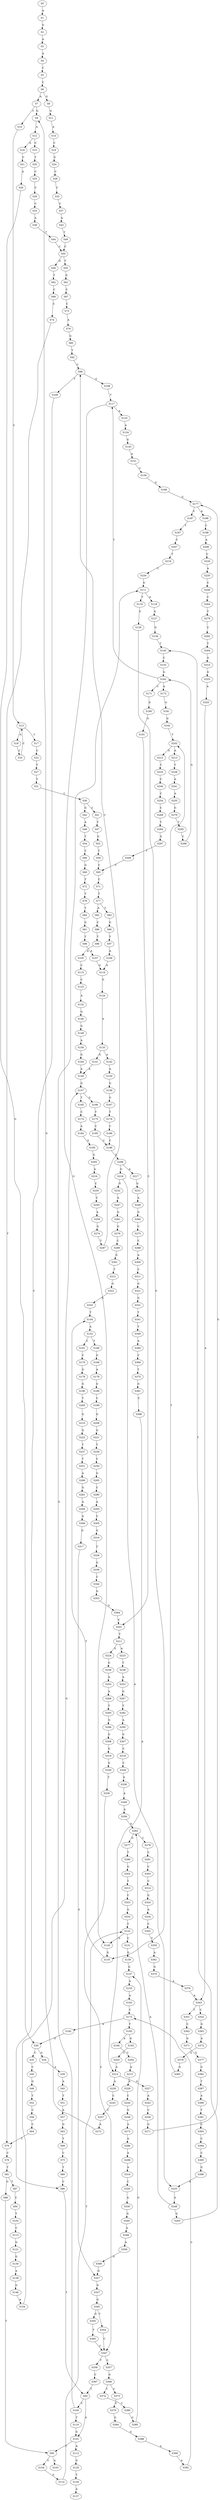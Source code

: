 strict digraph  {
	S0 -> S1 [ label = A ];
	S1 -> S2 [ label = G ];
	S2 -> S3 [ label = A ];
	S3 -> S4 [ label = A ];
	S4 -> S5 [ label = C ];
	S5 -> S6 [ label = C ];
	S6 -> S7 [ label = A ];
	S6 -> S8 [ label = G ];
	S7 -> S9 [ label = G ];
	S7 -> S10 [ label = C ];
	S8 -> S11 [ label = G ];
	S9 -> S12 [ label = A ];
	S10 -> S13 [ label = C ];
	S11 -> S14 [ label = A ];
	S12 -> S15 [ label = C ];
	S12 -> S16 [ label = A ];
	S13 -> S17 [ label = C ];
	S13 -> S18 [ label = A ];
	S14 -> S19 [ label = C ];
	S15 -> S20 [ label = T ];
	S16 -> S21 [ label = C ];
	S17 -> S22 [ label = C ];
	S18 -> S23 [ label = C ];
	S19 -> S24 [ label = G ];
	S20 -> S25 [ label = C ];
	S21 -> S26 [ label = A ];
	S22 -> S27 [ label = T ];
	S23 -> S13 [ label = C ];
	S24 -> S28 [ label = C ];
	S25 -> S29 [ label = C ];
	S26 -> S30 [ label = G ];
	S27 -> S31 [ label = T ];
	S28 -> S32 [ label = C ];
	S29 -> S33 [ label = C ];
	S30 -> S34 [ label = G ];
	S30 -> S35 [ label = C ];
	S31 -> S36 [ label = C ];
	S32 -> S37 [ label = C ];
	S33 -> S38 [ label = A ];
	S34 -> S39 [ label = A ];
	S35 -> S40 [ label = C ];
	S36 -> S41 [ label = C ];
	S36 -> S42 [ label = G ];
	S37 -> S43 [ label = A ];
	S38 -> S44 [ label = T ];
	S39 -> S45 [ label = A ];
	S40 -> S46 [ label = G ];
	S41 -> S47 [ label = T ];
	S42 -> S48 [ label = A ];
	S43 -> S49 [ label = T ];
	S44 -> S50 [ label = C ];
	S45 -> S51 [ label = T ];
	S46 -> S52 [ label = T ];
	S47 -> S53 [ label = G ];
	S48 -> S54 [ label = T ];
	S49 -> S50 [ label = C ];
	S50 -> S55 [ label = T ];
	S50 -> S56 [ label = G ];
	S51 -> S57 [ label = A ];
	S52 -> S58 [ label = C ];
	S53 -> S59 [ label = T ];
	S54 -> S60 [ label = C ];
	S55 -> S61 [ label = G ];
	S56 -> S62 [ label = T ];
	S57 -> S63 [ label = G ];
	S58 -> S64 [ label = C ];
	S59 -> S65 [ label = C ];
	S60 -> S66 [ label = G ];
	S61 -> S67 [ label = C ];
	S62 -> S68 [ label = C ];
	S63 -> S69 [ label = T ];
	S64 -> S70 [ label = T ];
	S65 -> S71 [ label = C ];
	S66 -> S72 [ label = T ];
	S67 -> S73 [ label = C ];
	S68 -> S74 [ label = C ];
	S69 -> S75 [ label = C ];
	S70 -> S76 [ label = C ];
	S71 -> S77 [ label = T ];
	S72 -> S78 [ label = T ];
	S73 -> S79 [ label = A ];
	S74 -> S70 [ label = T ];
	S75 -> S80 [ label = T ];
	S76 -> S81 [ label = T ];
	S77 -> S82 [ label = A ];
	S77 -> S83 [ label = T ];
	S78 -> S84 [ label = T ];
	S79 -> S85 [ label = G ];
	S80 -> S86 [ label = C ];
	S81 -> S87 [ label = T ];
	S81 -> S88 [ label = G ];
	S82 -> S89 [ label = C ];
	S83 -> S90 [ label = G ];
	S84 -> S91 [ label = G ];
	S85 -> S92 [ label = T ];
	S86 -> S93 [ label = T ];
	S87 -> S94 [ label = C ];
	S88 -> S95 [ label = T ];
	S89 -> S96 [ label = T ];
	S90 -> S97 [ label = T ];
	S91 -> S98 [ label = T ];
	S92 -> S99 [ label = C ];
	S93 -> S100 [ label = C ];
	S93 -> S101 [ label = G ];
	S94 -> S102 [ label = T ];
	S95 -> S103 [ label = A ];
	S95 -> S104 [ label = C ];
	S96 -> S105 [ label = A ];
	S97 -> S106 [ label = A ];
	S98 -> S107 [ label = A ];
	S99 -> S108 [ label = G ];
	S99 -> S109 [ label = T ];
	S100 -> S110 [ label = T ];
	S100 -> S111 [ label = G ];
	S101 -> S112 [ label = A ];
	S101 -> S95 [ label = T ];
	S102 -> S113 [ label = C ];
	S104 -> S114 [ label = G ];
	S105 -> S115 [ label = C ];
	S106 -> S116 [ label = G ];
	S107 -> S116 [ label = G ];
	S108 -> S117 [ label = T ];
	S109 -> S86 [ label = C ];
	S110 -> S101 [ label = G ];
	S111 -> S118 [ label = A ];
	S111 -> S119 [ label = T ];
	S112 -> S120 [ label = G ];
	S113 -> S121 [ label = G ];
	S114 -> S122 [ label = T ];
	S115 -> S123 [ label = C ];
	S116 -> S124 [ label = G ];
	S117 -> S125 [ label = A ];
	S117 -> S126 [ label = G ];
	S118 -> S127 [ label = A ];
	S119 -> S128 [ label = G ];
	S120 -> S129 [ label = T ];
	S121 -> S130 [ label = G ];
	S122 -> S131 [ label = C ];
	S122 -> S126 [ label = G ];
	S123 -> S132 [ label = A ];
	S124 -> S133 [ label = A ];
	S125 -> S134 [ label = A ];
	S126 -> S135 [ label = G ];
	S127 -> S136 [ label = G ];
	S128 -> S135 [ label = G ];
	S129 -> S137 [ label = A ];
	S130 -> S138 [ label = A ];
	S131 -> S139 [ label = G ];
	S132 -> S140 [ label = G ];
	S133 -> S141 [ label = G ];
	S133 -> S142 [ label = A ];
	S134 -> S143 [ label = G ];
	S135 -> S144 [ label = T ];
	S136 -> S145 [ label = T ];
	S138 -> S146 [ label = G ];
	S139 -> S147 [ label = G ];
	S140 -> S148 [ label = G ];
	S141 -> S149 [ label = A ];
	S142 -> S150 [ label = A ];
	S143 -> S151 [ label = A ];
	S144 -> S152 [ label = A ];
	S145 -> S153 [ label = C ];
	S146 -> S154 [ label = A ];
	S147 -> S155 [ label = A ];
	S148 -> S156 [ label = A ];
	S149 -> S157 [ label = G ];
	S150 -> S158 [ label = G ];
	S151 -> S159 [ label = C ];
	S152 -> S160 [ label = T ];
	S152 -> S161 [ label = C ];
	S153 -> S162 [ label = G ];
	S154 -> S157 [ label = G ];
	S155 -> S163 [ label = A ];
	S156 -> S164 [ label = G ];
	S157 -> S165 [ label = T ];
	S157 -> S166 [ label = G ];
	S158 -> S167 [ label = G ];
	S159 -> S168 [ label = G ];
	S160 -> S169 [ label = G ];
	S161 -> S170 [ label = C ];
	S162 -> S171 [ label = C ];
	S162 -> S117 [ label = T ];
	S162 -> S172 [ label = A ];
	S163 -> S173 [ label = C ];
	S164 -> S149 [ label = A ];
	S165 -> S174 [ label = C ];
	S166 -> S175 [ label = T ];
	S167 -> S176 [ label = T ];
	S168 -> S177 [ label = G ];
	S169 -> S178 [ label = A ];
	S170 -> S179 [ label = G ];
	S171 -> S180 [ label = G ];
	S172 -> S181 [ label = G ];
	S173 -> S182 [ label = A ];
	S173 -> S183 [ label = T ];
	S174 -> S184 [ label = A ];
	S175 -> S185 [ label = C ];
	S176 -> S186 [ label = C ];
	S177 -> S187 [ label = C ];
	S177 -> S188 [ label = A ];
	S178 -> S189 [ label = G ];
	S179 -> S190 [ label = G ];
	S180 -> S191 [ label = G ];
	S181 -> S192 [ label = G ];
	S182 -> S30 [ label = G ];
	S183 -> S193 [ label = G ];
	S183 -> S194 [ label = A ];
	S184 -> S195 [ label = G ];
	S185 -> S196 [ label = C ];
	S186 -> S196 [ label = C ];
	S187 -> S197 [ label = T ];
	S188 -> S198 [ label = C ];
	S189 -> S199 [ label = C ];
	S190 -> S200 [ label = T ];
	S191 -> S201 [ label = C ];
	S192 -> S202 [ label = T ];
	S193 -> S203 [ label = C ];
	S194 -> S204 [ label = C ];
	S195 -> S205 [ label = G ];
	S196 -> S206 [ label = C ];
	S197 -> S207 [ label = C ];
	S198 -> S208 [ label = A ];
	S199 -> S209 [ label = G ];
	S200 -> S210 [ label = G ];
	S201 -> S211 [ label = T ];
	S202 -> S212 [ label = G ];
	S202 -> S213 [ label = A ];
	S203 -> S214 [ label = A ];
	S204 -> S215 [ label = A ];
	S205 -> S216 [ label = A ];
	S206 -> S217 [ label = A ];
	S206 -> S218 [ label = G ];
	S207 -> S219 [ label = T ];
	S208 -> S220 [ label = C ];
	S209 -> S221 [ label = G ];
	S210 -> S222 [ label = G ];
	S211 -> S223 [ label = A ];
	S211 -> S224 [ label = G ];
	S212 -> S225 [ label = T ];
	S213 -> S226 [ label = T ];
	S214 -> S227 [ label = G ];
	S214 -> S228 [ label = A ];
	S215 -> S229 [ label = A ];
	S216 -> S230 [ label = C ];
	S217 -> S231 [ label = G ];
	S218 -> S232 [ label = G ];
	S218 -> S233 [ label = A ];
	S219 -> S234 [ label = C ];
	S220 -> S235 [ label = A ];
	S221 -> S236 [ label = T ];
	S222 -> S237 [ label = T ];
	S223 -> S238 [ label = T ];
	S224 -> S239 [ label = G ];
	S225 -> S240 [ label = C ];
	S226 -> S241 [ label = A ];
	S227 -> S242 [ label = A ];
	S228 -> S243 [ label = C ];
	S229 -> S244 [ label = C ];
	S230 -> S245 [ label = C ];
	S231 -> S246 [ label = A ];
	S232 -> S247 [ label = A ];
	S233 -> S248 [ label = A ];
	S234 -> S111 [ label = G ];
	S235 -> S249 [ label = C ];
	S236 -> S250 [ label = C ];
	S237 -> S251 [ label = T ];
	S238 -> S252 [ label = A ];
	S239 -> S253 [ label = A ];
	S240 -> S254 [ label = C ];
	S241 -> S255 [ label = A ];
	S242 -> S256 [ label = C ];
	S243 -> S257 [ label = C ];
	S244 -> S258 [ label = G ];
	S245 -> S259 [ label = A ];
	S246 -> S260 [ label = G ];
	S247 -> S261 [ label = G ];
	S248 -> S262 [ label = A ];
	S248 -> S263 [ label = G ];
	S249 -> S264 [ label = C ];
	S250 -> S265 [ label = G ];
	S251 -> S266 [ label = A ];
	S252 -> S267 [ label = G ];
	S253 -> S268 [ label = A ];
	S254 -> S269 [ label = C ];
	S255 -> S270 [ label = G ];
	S256 -> S271 [ label = G ];
	S257 -> S272 [ label = A ];
	S258 -> S273 [ label = A ];
	S259 -> S274 [ label = G ];
	S260 -> S275 [ label = C ];
	S261 -> S276 [ label = G ];
	S262 -> S277 [ label = G ];
	S262 -> S278 [ label = C ];
	S263 -> S145 [ label = T ];
	S264 -> S279 [ label = T ];
	S265 -> S280 [ label = C ];
	S266 -> S281 [ label = G ];
	S267 -> S282 [ label = T ];
	S268 -> S283 [ label = T ];
	S269 -> S284 [ label = T ];
	S270 -> S285 [ label = T ];
	S271 -> S177 [ label = G ];
	S272 -> S9 [ label = G ];
	S273 -> S286 [ label = A ];
	S274 -> S287 [ label = T ];
	S275 -> S288 [ label = C ];
	S276 -> S289 [ label = C ];
	S277 -> S290 [ label = T ];
	S278 -> S291 [ label = C ];
	S279 -> S292 [ label = C ];
	S280 -> S293 [ label = A ];
	S281 -> S294 [ label = A ];
	S282 -> S295 [ label = A ];
	S283 -> S296 [ label = G ];
	S284 -> S297 [ label = G ];
	S285 -> S298 [ label = C ];
	S286 -> S299 [ label = A ];
	S287 -> S99 [ label = C ];
	S288 -> S300 [ label = A ];
	S289 -> S301 [ label = G ];
	S290 -> S302 [ label = G ];
	S291 -> S303 [ label = C ];
	S292 -> S304 [ label = T ];
	S293 -> S305 [ label = C ];
	S294 -> S306 [ label = A ];
	S295 -> S307 [ label = G ];
	S296 -> S308 [ label = G ];
	S297 -> S309 [ label = T ];
	S298 -> S162 [ label = G ];
	S299 -> S310 [ label = A ];
	S300 -> S311 [ label = C ];
	S301 -> S312 [ label = T ];
	S302 -> S313 [ label = T ];
	S303 -> S314 [ label = C ];
	S304 -> S315 [ label = A ];
	S305 -> S316 [ label = G ];
	S306 -> S317 [ label = G ];
	S307 -> S318 [ label = C ];
	S308 -> S319 [ label = G ];
	S309 -> S65 [ label = C ];
	S310 -> S320 [ label = C ];
	S311 -> S321 [ label = G ];
	S312 -> S322 [ label = G ];
	S313 -> S323 [ label = C ];
	S314 -> S324 [ label = G ];
	S315 -> S325 [ label = G ];
	S316 -> S326 [ label = C ];
	S317 -> S327 [ label = G ];
	S318 -> S328 [ label = C ];
	S319 -> S329 [ label = G ];
	S320 -> S330 [ label = A ];
	S321 -> S331 [ label = G ];
	S322 -> S332 [ label = G ];
	S323 -> S333 [ label = G ];
	S324 -> S334 [ label = A ];
	S325 -> S335 [ label = A ];
	S326 -> S336 [ label = G ];
	S327 -> S337 [ label = G ];
	S328 -> S338 [ label = G ];
	S329 -> S339 [ label = T ];
	S330 -> S340 [ label = G ];
	S331 -> S341 [ label = T ];
	S332 -> S144 [ label = T ];
	S333 -> S122 [ label = T ];
	S334 -> S342 [ label = C ];
	S335 -> S343 [ label = A ];
	S336 -> S344 [ label = C ];
	S337 -> S345 [ label = G ];
	S338 -> S346 [ label = A ];
	S339 -> S347 [ label = C ];
	S340 -> S348 [ label = A ];
	S341 -> S349 [ label = T ];
	S342 -> S350 [ label = T ];
	S343 -> S351 [ label = T ];
	S343 -> S352 [ label = C ];
	S344 -> S353 [ label = G ];
	S345 -> S354 [ label = T ];
	S345 -> S355 [ label = G ];
	S346 -> S356 [ label = A ];
	S347 -> S357 [ label = C ];
	S347 -> S358 [ label = T ];
	S348 -> S359 [ label = A ];
	S349 -> S360 [ label = A ];
	S350 -> S361 [ label = A ];
	S351 -> S362 [ label = C ];
	S352 -> S363 [ label = G ];
	S353 -> S364 [ label = G ];
	S354 -> S347 [ label = C ];
	S355 -> S365 [ label = T ];
	S356 -> S262 [ label = A ];
	S357 -> S366 [ label = G ];
	S358 -> S367 [ label = C ];
	S359 -> S368 [ label = G ];
	S360 -> S369 [ label = C ];
	S361 -> S370 [ label = G ];
	S362 -> S371 [ label = G ];
	S363 -> S372 [ label = A ];
	S364 -> S201 [ label = C ];
	S365 -> S347 [ label = C ];
	S366 -> S373 [ label = C ];
	S366 -> S374 [ label = T ];
	S367 -> S93 [ label = T ];
	S368 -> S327 [ label = G ];
	S369 -> S375 [ label = T ];
	S370 -> S376 [ label = A ];
	S371 -> S377 [ label = G ];
	S372 -> S378 [ label = G ];
	S373 -> S379 [ label = C ];
	S374 -> S380 [ label = C ];
	S375 -> S381 [ label = G ];
	S376 -> S343 [ label = A ];
	S377 -> S382 [ label = G ];
	S378 -> S383 [ label = G ];
	S379 -> S384 [ label = G ];
	S380 -> S385 [ label = G ];
	S381 -> S386 [ label = C ];
	S382 -> S387 [ label = T ];
	S383 -> S202 [ label = T ];
	S384 -> S388 [ label = G ];
	S385 -> S147 [ label = G ];
	S386 -> S214 [ label = A ];
	S387 -> S389 [ label = A ];
	S388 -> S390 [ label = A ];
	S389 -> S391 [ label = T ];
	S390 -> S392 [ label = A ];
	S391 -> S393 [ label = C ];
	S392 -> S173 [ label = C ];
	S393 -> S394 [ label = C ];
	S394 -> S395 [ label = C ];
	S395 -> S396 [ label = G ];
	S396 -> S233 [ label = A ];
}
